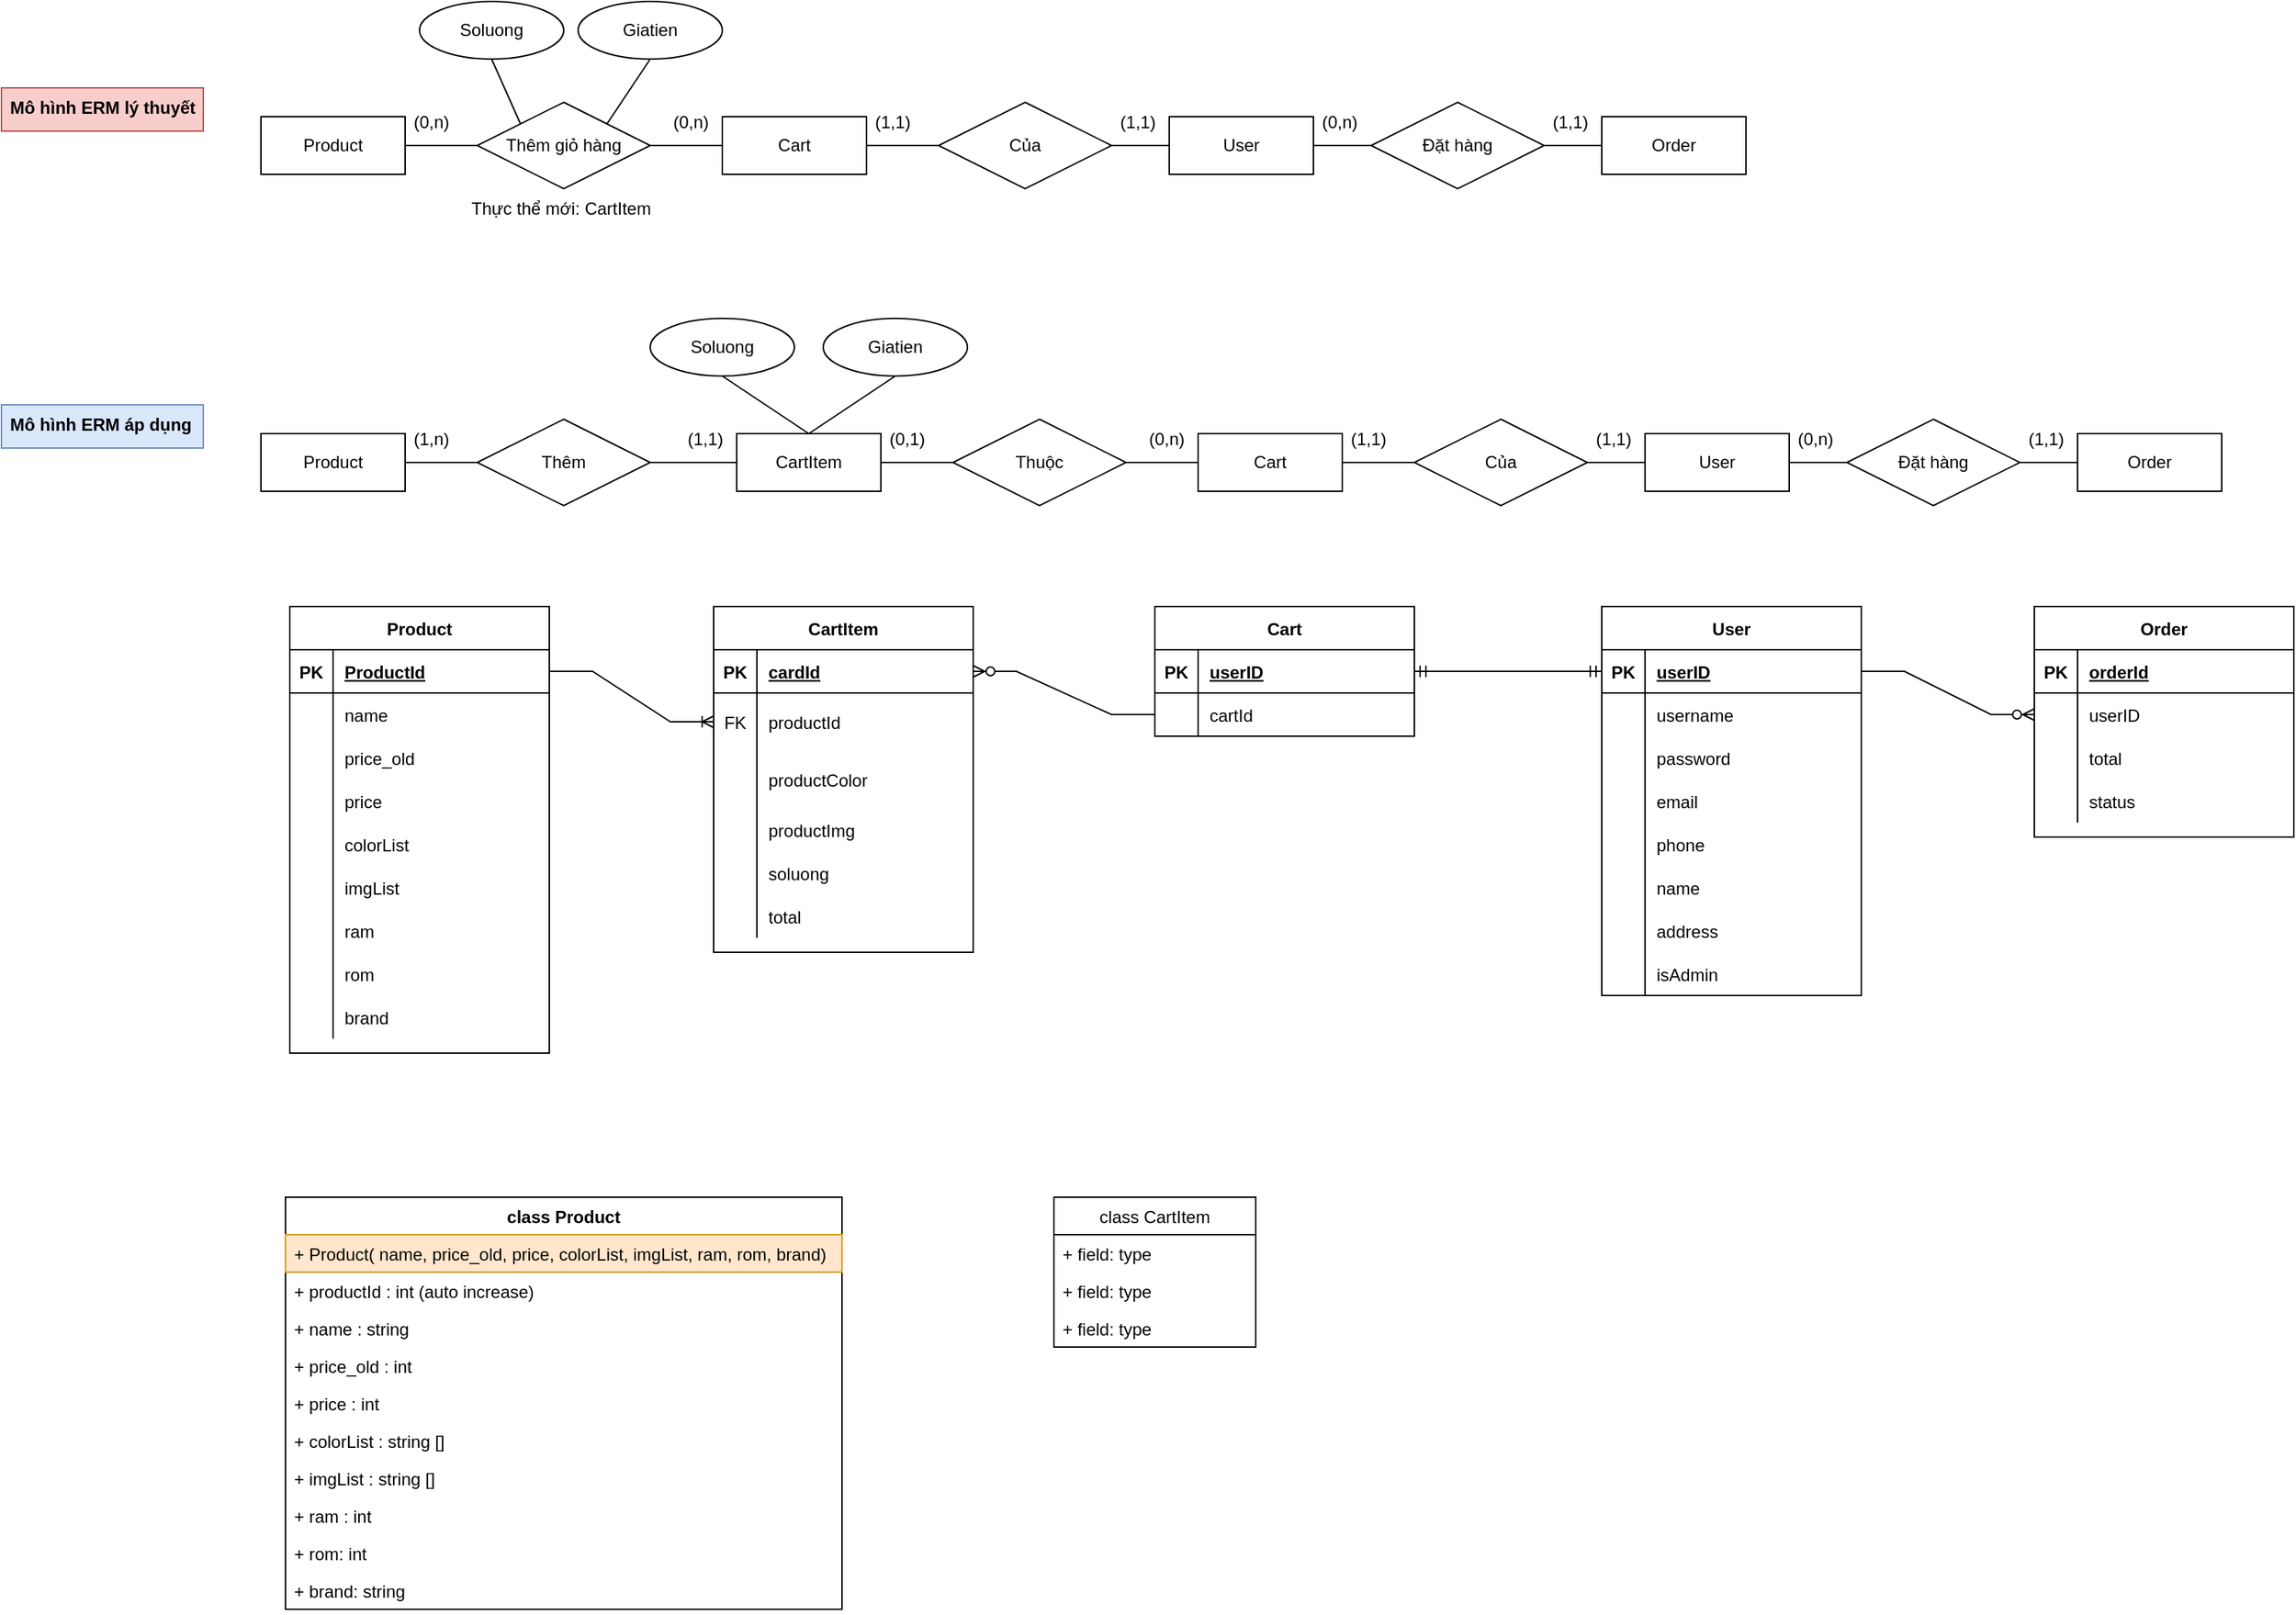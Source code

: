 <mxfile version="15.6.2" type="github"><diagram id="d3Fe0zUvUjGQNnASEu34" name="Page-1"><mxGraphModel dx="2903" dy="2263" grid="1" gridSize="10" guides="1" tooltips="1" connect="1" arrows="1" fold="1" page="1" pageScale="1" pageWidth="827" pageHeight="1169" math="0" shadow="0"><root><mxCell id="0"/><mxCell id="1" parent="0"/><mxCell id="gFz-W14YJBDqkf8OOEzb-13" value="class Product" style="swimlane;fontStyle=1;childLayout=stackLayout;horizontal=1;startSize=26;horizontalStack=0;resizeParent=1;resizeParentMax=0;resizeLast=0;collapsible=1;marginBottom=0;" vertex="1" parent="1"><mxGeometry x="27" y="430" width="386" height="286" as="geometry"/></mxCell><mxCell id="gFz-W14YJBDqkf8OOEzb-25" value="+ Product( name, price_old, price, colorList, imgList, ram, rom, brand)" style="text;strokeColor=#d79b00;fillColor=#ffe6cc;align=left;verticalAlign=top;spacingLeft=4;spacingRight=4;overflow=hidden;rotatable=0;points=[[0,0.5],[1,0.5]];portConstraint=eastwest;" vertex="1" parent="gFz-W14YJBDqkf8OOEzb-13"><mxGeometry y="26" width="386" height="26" as="geometry"/></mxCell><mxCell id="gFz-W14YJBDqkf8OOEzb-14" value="+ productId : int (auto increase)" style="text;strokeColor=none;fillColor=none;align=left;verticalAlign=top;spacingLeft=4;spacingRight=4;overflow=hidden;rotatable=0;points=[[0,0.5],[1,0.5]];portConstraint=eastwest;" vertex="1" parent="gFz-W14YJBDqkf8OOEzb-13"><mxGeometry y="52" width="386" height="26" as="geometry"/></mxCell><mxCell id="gFz-W14YJBDqkf8OOEzb-15" value="+ name : string" style="text;strokeColor=none;fillColor=none;align=left;verticalAlign=top;spacingLeft=4;spacingRight=4;overflow=hidden;rotatable=0;points=[[0,0.5],[1,0.5]];portConstraint=eastwest;" vertex="1" parent="gFz-W14YJBDqkf8OOEzb-13"><mxGeometry y="78" width="386" height="26" as="geometry"/></mxCell><mxCell id="gFz-W14YJBDqkf8OOEzb-16" value="+ price_old : int" style="text;strokeColor=none;fillColor=none;align=left;verticalAlign=top;spacingLeft=4;spacingRight=4;overflow=hidden;rotatable=0;points=[[0,0.5],[1,0.5]];portConstraint=eastwest;" vertex="1" parent="gFz-W14YJBDqkf8OOEzb-13"><mxGeometry y="104" width="386" height="26" as="geometry"/></mxCell><mxCell id="gFz-W14YJBDqkf8OOEzb-26" value="+ price : int" style="text;strokeColor=none;fillColor=none;align=left;verticalAlign=top;spacingLeft=4;spacingRight=4;overflow=hidden;rotatable=0;points=[[0,0.5],[1,0.5]];portConstraint=eastwest;" vertex="1" parent="gFz-W14YJBDqkf8OOEzb-13"><mxGeometry y="130" width="386" height="26" as="geometry"/></mxCell><mxCell id="gFz-W14YJBDqkf8OOEzb-27" value="+ colorList : string []" style="text;strokeColor=none;fillColor=none;align=left;verticalAlign=top;spacingLeft=4;spacingRight=4;overflow=hidden;rotatable=0;points=[[0,0.5],[1,0.5]];portConstraint=eastwest;" vertex="1" parent="gFz-W14YJBDqkf8OOEzb-13"><mxGeometry y="156" width="386" height="26" as="geometry"/></mxCell><mxCell id="gFz-W14YJBDqkf8OOEzb-28" value="+ imgList : string []" style="text;strokeColor=none;fillColor=none;align=left;verticalAlign=top;spacingLeft=4;spacingRight=4;overflow=hidden;rotatable=0;points=[[0,0.5],[1,0.5]];portConstraint=eastwest;" vertex="1" parent="gFz-W14YJBDqkf8OOEzb-13"><mxGeometry y="182" width="386" height="26" as="geometry"/></mxCell><mxCell id="gFz-W14YJBDqkf8OOEzb-29" value="+ ram : int" style="text;strokeColor=none;fillColor=none;align=left;verticalAlign=top;spacingLeft=4;spacingRight=4;overflow=hidden;rotatable=0;points=[[0,0.5],[1,0.5]];portConstraint=eastwest;" vertex="1" parent="gFz-W14YJBDqkf8OOEzb-13"><mxGeometry y="208" width="386" height="26" as="geometry"/></mxCell><mxCell id="gFz-W14YJBDqkf8OOEzb-30" value="+ rom: int" style="text;strokeColor=none;fillColor=none;align=left;verticalAlign=top;spacingLeft=4;spacingRight=4;overflow=hidden;rotatable=0;points=[[0,0.5],[1,0.5]];portConstraint=eastwest;" vertex="1" parent="gFz-W14YJBDqkf8OOEzb-13"><mxGeometry y="234" width="386" height="26" as="geometry"/></mxCell><mxCell id="gFz-W14YJBDqkf8OOEzb-31" value="+ brand: string" style="text;strokeColor=none;fillColor=none;align=left;verticalAlign=top;spacingLeft=4;spacingRight=4;overflow=hidden;rotatable=0;points=[[0,0.5],[1,0.5]];portConstraint=eastwest;" vertex="1" parent="gFz-W14YJBDqkf8OOEzb-13"><mxGeometry y="260" width="386" height="26" as="geometry"/></mxCell><mxCell id="gFz-W14YJBDqkf8OOEzb-32" value="class CartItem" style="swimlane;fontStyle=0;childLayout=stackLayout;horizontal=1;startSize=26;fillColor=none;horizontalStack=0;resizeParent=1;resizeParentMax=0;resizeLast=0;collapsible=1;marginBottom=0;" vertex="1" parent="1"><mxGeometry x="560" y="430" width="140" height="104" as="geometry"/></mxCell><mxCell id="gFz-W14YJBDqkf8OOEzb-33" value="+ field: type" style="text;strokeColor=none;fillColor=none;align=left;verticalAlign=top;spacingLeft=4;spacingRight=4;overflow=hidden;rotatable=0;points=[[0,0.5],[1,0.5]];portConstraint=eastwest;" vertex="1" parent="gFz-W14YJBDqkf8OOEzb-32"><mxGeometry y="26" width="140" height="26" as="geometry"/></mxCell><mxCell id="gFz-W14YJBDqkf8OOEzb-34" value="+ field: type" style="text;strokeColor=none;fillColor=none;align=left;verticalAlign=top;spacingLeft=4;spacingRight=4;overflow=hidden;rotatable=0;points=[[0,0.5],[1,0.5]];portConstraint=eastwest;" vertex="1" parent="gFz-W14YJBDqkf8OOEzb-32"><mxGeometry y="52" width="140" height="26" as="geometry"/></mxCell><mxCell id="gFz-W14YJBDqkf8OOEzb-35" value="+ field: type" style="text;strokeColor=none;fillColor=none;align=left;verticalAlign=top;spacingLeft=4;spacingRight=4;overflow=hidden;rotatable=0;points=[[0,0.5],[1,0.5]];portConstraint=eastwest;" vertex="1" parent="gFz-W14YJBDqkf8OOEzb-32"><mxGeometry y="78" width="140" height="26" as="geometry"/></mxCell><mxCell id="gFz-W14YJBDqkf8OOEzb-81" value="" style="group" vertex="1" connectable="0" parent="1"><mxGeometry x="10" y="-400" width="1030" height="130" as="geometry"/></mxCell><mxCell id="gFz-W14YJBDqkf8OOEzb-53" value="Product" style="whiteSpace=wrap;html=1;align=center;" vertex="1" parent="gFz-W14YJBDqkf8OOEzb-81"><mxGeometry y="80" width="100" height="40" as="geometry"/></mxCell><mxCell id="gFz-W14YJBDqkf8OOEzb-54" value="Cart" style="whiteSpace=wrap;html=1;align=center;" vertex="1" parent="gFz-W14YJBDqkf8OOEzb-81"><mxGeometry x="320" y="80" width="100" height="40" as="geometry"/></mxCell><mxCell id="gFz-W14YJBDqkf8OOEzb-55" value="Thêm giỏ hàng" style="shape=rhombus;perimeter=rhombusPerimeter;whiteSpace=wrap;html=1;align=center;" vertex="1" parent="gFz-W14YJBDqkf8OOEzb-81"><mxGeometry x="150" y="70" width="120" height="60" as="geometry"/></mxCell><mxCell id="gFz-W14YJBDqkf8OOEzb-56" value="" style="endArrow=none;html=1;rounded=0;exitX=1;exitY=0.5;exitDx=0;exitDy=0;entryX=0;entryY=0.5;entryDx=0;entryDy=0;" edge="1" parent="gFz-W14YJBDqkf8OOEzb-81" source="gFz-W14YJBDqkf8OOEzb-53" target="gFz-W14YJBDqkf8OOEzb-55"><mxGeometry relative="1" as="geometry"><mxPoint x="140" y="250" as="sourcePoint"/><mxPoint x="300" y="250" as="targetPoint"/></mxGeometry></mxCell><mxCell id="gFz-W14YJBDqkf8OOEzb-57" value="" style="endArrow=none;html=1;rounded=0;exitX=1;exitY=0.5;exitDx=0;exitDy=0;entryX=0;entryY=0.5;entryDx=0;entryDy=0;" edge="1" parent="gFz-W14YJBDqkf8OOEzb-81" source="gFz-W14YJBDqkf8OOEzb-55" target="gFz-W14YJBDqkf8OOEzb-54"><mxGeometry relative="1" as="geometry"><mxPoint x="140" y="250" as="sourcePoint"/><mxPoint x="300" y="250" as="targetPoint"/></mxGeometry></mxCell><mxCell id="gFz-W14YJBDqkf8OOEzb-58" value="(0,n)" style="text;strokeColor=none;fillColor=none;spacingLeft=4;spacingRight=4;overflow=hidden;rotatable=0;points=[[0,0.5],[1,0.5]];portConstraint=eastwest;fontSize=12;" vertex="1" parent="gFz-W14YJBDqkf8OOEzb-81"><mxGeometry x="100" y="70" width="40" height="30" as="geometry"/></mxCell><mxCell id="gFz-W14YJBDqkf8OOEzb-59" value="(0,n)" style="text;strokeColor=none;fillColor=none;spacingLeft=4;spacingRight=4;overflow=hidden;rotatable=0;points=[[0,0.5],[1,0.5]];portConstraint=eastwest;fontSize=12;" vertex="1" parent="gFz-W14YJBDqkf8OOEzb-81"><mxGeometry x="280" y="70" width="40" height="30" as="geometry"/></mxCell><mxCell id="gFz-W14YJBDqkf8OOEzb-61" value="Soluong" style="ellipse;whiteSpace=wrap;html=1;align=center;" vertex="1" parent="gFz-W14YJBDqkf8OOEzb-81"><mxGeometry x="110" width="100" height="40" as="geometry"/></mxCell><mxCell id="gFz-W14YJBDqkf8OOEzb-62" value="Giatien" style="ellipse;whiteSpace=wrap;html=1;align=center;" vertex="1" parent="gFz-W14YJBDqkf8OOEzb-81"><mxGeometry x="220" width="100" height="40" as="geometry"/></mxCell><mxCell id="gFz-W14YJBDqkf8OOEzb-63" value="" style="endArrow=none;html=1;rounded=0;exitX=0.5;exitY=1;exitDx=0;exitDy=0;entryX=0;entryY=0;entryDx=0;entryDy=0;" edge="1" parent="gFz-W14YJBDqkf8OOEzb-81" source="gFz-W14YJBDqkf8OOEzb-61" target="gFz-W14YJBDqkf8OOEzb-55"><mxGeometry relative="1" as="geometry"><mxPoint x="140" y="50" as="sourcePoint"/><mxPoint x="300" y="50" as="targetPoint"/></mxGeometry></mxCell><mxCell id="gFz-W14YJBDqkf8OOEzb-64" value="" style="endArrow=none;html=1;rounded=0;entryX=0.5;entryY=1;entryDx=0;entryDy=0;exitX=1;exitY=0;exitDx=0;exitDy=0;" edge="1" parent="gFz-W14YJBDqkf8OOEzb-81" source="gFz-W14YJBDqkf8OOEzb-55" target="gFz-W14YJBDqkf8OOEzb-62"><mxGeometry relative="1" as="geometry"><mxPoint x="140" y="50" as="sourcePoint"/><mxPoint x="300" y="50" as="targetPoint"/></mxGeometry></mxCell><mxCell id="gFz-W14YJBDqkf8OOEzb-65" value="User" style="whiteSpace=wrap;html=1;align=center;" vertex="1" parent="gFz-W14YJBDqkf8OOEzb-81"><mxGeometry x="630" y="80" width="100" height="40" as="geometry"/></mxCell><mxCell id="gFz-W14YJBDqkf8OOEzb-66" value="Của" style="shape=rhombus;perimeter=rhombusPerimeter;whiteSpace=wrap;html=1;align=center;" vertex="1" parent="gFz-W14YJBDqkf8OOEzb-81"><mxGeometry x="470" y="70" width="120" height="60" as="geometry"/></mxCell><mxCell id="gFz-W14YJBDqkf8OOEzb-67" value="" style="endArrow=none;html=1;rounded=0;exitX=1;exitY=0.5;exitDx=0;exitDy=0;entryX=0;entryY=0.5;entryDx=0;entryDy=0;" edge="1" parent="gFz-W14YJBDqkf8OOEzb-81" source="gFz-W14YJBDqkf8OOEzb-54" target="gFz-W14YJBDqkf8OOEzb-66"><mxGeometry relative="1" as="geometry"><mxPoint x="140" y="50" as="sourcePoint"/><mxPoint x="300" y="50" as="targetPoint"/></mxGeometry></mxCell><mxCell id="gFz-W14YJBDqkf8OOEzb-68" value="" style="endArrow=none;html=1;rounded=0;exitX=0;exitY=0.5;exitDx=0;exitDy=0;entryX=1;entryY=0.5;entryDx=0;entryDy=0;" edge="1" parent="gFz-W14YJBDqkf8OOEzb-81" source="gFz-W14YJBDqkf8OOEzb-65" target="gFz-W14YJBDqkf8OOEzb-66"><mxGeometry relative="1" as="geometry"><mxPoint x="430" y="110" as="sourcePoint"/><mxPoint x="480" y="110" as="targetPoint"/></mxGeometry></mxCell><mxCell id="gFz-W14YJBDqkf8OOEzb-69" value="(1,1)" style="text;strokeColor=none;fillColor=none;spacingLeft=4;spacingRight=4;overflow=hidden;rotatable=0;points=[[0,0.5],[1,0.5]];portConstraint=eastwest;fontSize=12;" vertex="1" parent="gFz-W14YJBDqkf8OOEzb-81"><mxGeometry x="420" y="70" width="40" height="30" as="geometry"/></mxCell><mxCell id="gFz-W14YJBDqkf8OOEzb-70" value="(1,1)" style="text;strokeColor=none;fillColor=none;spacingLeft=4;spacingRight=4;overflow=hidden;rotatable=0;points=[[0,0.5],[1,0.5]];portConstraint=eastwest;fontSize=12;" vertex="1" parent="gFz-W14YJBDqkf8OOEzb-81"><mxGeometry x="590" y="70" width="40" height="30" as="geometry"/></mxCell><mxCell id="gFz-W14YJBDqkf8OOEzb-71" value="Order" style="whiteSpace=wrap;html=1;align=center;" vertex="1" parent="gFz-W14YJBDqkf8OOEzb-81"><mxGeometry x="930" y="80" width="100" height="40" as="geometry"/></mxCell><mxCell id="gFz-W14YJBDqkf8OOEzb-72" value="Đặt hàng" style="shape=rhombus;perimeter=rhombusPerimeter;whiteSpace=wrap;html=1;align=center;" vertex="1" parent="gFz-W14YJBDqkf8OOEzb-81"><mxGeometry x="770" y="70" width="120" height="60" as="geometry"/></mxCell><mxCell id="gFz-W14YJBDqkf8OOEzb-73" value="" style="endArrow=none;html=1;rounded=0;exitX=1;exitY=0.5;exitDx=0;exitDy=0;entryX=0;entryY=0.5;entryDx=0;entryDy=0;" edge="1" parent="gFz-W14YJBDqkf8OOEzb-81" source="gFz-W14YJBDqkf8OOEzb-65" target="gFz-W14YJBDqkf8OOEzb-72"><mxGeometry relative="1" as="geometry"><mxPoint x="510" y="50" as="sourcePoint"/><mxPoint x="670" y="50" as="targetPoint"/></mxGeometry></mxCell><mxCell id="gFz-W14YJBDqkf8OOEzb-74" value="" style="endArrow=none;html=1;rounded=0;exitX=0;exitY=0.5;exitDx=0;exitDy=0;entryX=1;entryY=0.5;entryDx=0;entryDy=0;" edge="1" parent="gFz-W14YJBDqkf8OOEzb-81" source="gFz-W14YJBDqkf8OOEzb-71" target="gFz-W14YJBDqkf8OOEzb-72"><mxGeometry relative="1" as="geometry"><mxPoint x="510" y="50" as="sourcePoint"/><mxPoint x="670" y="50" as="targetPoint"/></mxGeometry></mxCell><mxCell id="gFz-W14YJBDqkf8OOEzb-75" value="(0,n)" style="text;strokeColor=none;fillColor=none;spacingLeft=4;spacingRight=4;overflow=hidden;rotatable=0;points=[[0,0.5],[1,0.5]];portConstraint=eastwest;fontSize=12;" vertex="1" parent="gFz-W14YJBDqkf8OOEzb-81"><mxGeometry x="730" y="70" width="40" height="30" as="geometry"/></mxCell><mxCell id="gFz-W14YJBDqkf8OOEzb-76" value="(1,1)" style="text;strokeColor=none;fillColor=none;spacingLeft=4;spacingRight=4;overflow=hidden;rotatable=0;points=[[0,0.5],[1,0.5]];portConstraint=eastwest;fontSize=12;" vertex="1" parent="gFz-W14YJBDqkf8OOEzb-81"><mxGeometry x="890" y="70" width="40" height="30" as="geometry"/></mxCell><mxCell id="gFz-W14YJBDqkf8OOEzb-82" value="Mô hình ERM lý thuyết" style="text;strokeColor=#b85450;fillColor=#f8cecc;spacingLeft=4;spacingRight=4;overflow=hidden;rotatable=0;points=[[0,0.5],[1,0.5]];portConstraint=eastwest;fontSize=12;fontStyle=1" vertex="1" parent="1"><mxGeometry x="-170" y="-340" width="140" height="30" as="geometry"/></mxCell><mxCell id="gFz-W14YJBDqkf8OOEzb-84" value="" style="group" vertex="1" connectable="0" parent="1"><mxGeometry x="340" y="-180" width="1030" height="130" as="geometry"/></mxCell><mxCell id="gFz-W14YJBDqkf8OOEzb-85" value="CartItem" style="whiteSpace=wrap;html=1;align=center;" vertex="1" parent="gFz-W14YJBDqkf8OOEzb-84"><mxGeometry y="80" width="100" height="40" as="geometry"/></mxCell><mxCell id="gFz-W14YJBDqkf8OOEzb-86" value="Cart" style="whiteSpace=wrap;html=1;align=center;" vertex="1" parent="gFz-W14YJBDqkf8OOEzb-84"><mxGeometry x="320" y="80" width="100" height="40" as="geometry"/></mxCell><mxCell id="gFz-W14YJBDqkf8OOEzb-87" value="Thuộc" style="shape=rhombus;perimeter=rhombusPerimeter;whiteSpace=wrap;html=1;align=center;" vertex="1" parent="gFz-W14YJBDqkf8OOEzb-84"><mxGeometry x="150" y="70" width="120" height="60" as="geometry"/></mxCell><mxCell id="gFz-W14YJBDqkf8OOEzb-88" value="" style="endArrow=none;html=1;rounded=0;exitX=1;exitY=0.5;exitDx=0;exitDy=0;entryX=0;entryY=0.5;entryDx=0;entryDy=0;" edge="1" parent="gFz-W14YJBDqkf8OOEzb-84" source="gFz-W14YJBDqkf8OOEzb-85" target="gFz-W14YJBDqkf8OOEzb-87"><mxGeometry relative="1" as="geometry"><mxPoint x="140" y="250" as="sourcePoint"/><mxPoint x="300" y="250" as="targetPoint"/></mxGeometry></mxCell><mxCell id="gFz-W14YJBDqkf8OOEzb-89" value="" style="endArrow=none;html=1;rounded=0;exitX=1;exitY=0.5;exitDx=0;exitDy=0;entryX=0;entryY=0.5;entryDx=0;entryDy=0;" edge="1" parent="gFz-W14YJBDqkf8OOEzb-84" source="gFz-W14YJBDqkf8OOEzb-87" target="gFz-W14YJBDqkf8OOEzb-86"><mxGeometry relative="1" as="geometry"><mxPoint x="140" y="250" as="sourcePoint"/><mxPoint x="300" y="250" as="targetPoint"/></mxGeometry></mxCell><mxCell id="gFz-W14YJBDqkf8OOEzb-90" value="(0,1)" style="text;strokeColor=none;fillColor=none;spacingLeft=4;spacingRight=4;overflow=hidden;rotatable=0;points=[[0,0.5],[1,0.5]];portConstraint=eastwest;fontSize=12;" vertex="1" parent="gFz-W14YJBDqkf8OOEzb-84"><mxGeometry x="100" y="70" width="40" height="30" as="geometry"/></mxCell><mxCell id="gFz-W14YJBDqkf8OOEzb-91" value="(0,n)" style="text;strokeColor=none;fillColor=none;spacingLeft=4;spacingRight=4;overflow=hidden;rotatable=0;points=[[0,0.5],[1,0.5]];portConstraint=eastwest;fontSize=12;" vertex="1" parent="gFz-W14YJBDqkf8OOEzb-84"><mxGeometry x="280" y="70" width="40" height="30" as="geometry"/></mxCell><mxCell id="gFz-W14YJBDqkf8OOEzb-96" value="User" style="whiteSpace=wrap;html=1;align=center;" vertex="1" parent="gFz-W14YJBDqkf8OOEzb-84"><mxGeometry x="630" y="80" width="100" height="40" as="geometry"/></mxCell><mxCell id="gFz-W14YJBDqkf8OOEzb-97" value="Của" style="shape=rhombus;perimeter=rhombusPerimeter;whiteSpace=wrap;html=1;align=center;" vertex="1" parent="gFz-W14YJBDqkf8OOEzb-84"><mxGeometry x="470" y="70" width="120" height="60" as="geometry"/></mxCell><mxCell id="gFz-W14YJBDqkf8OOEzb-98" value="" style="endArrow=none;html=1;rounded=0;exitX=1;exitY=0.5;exitDx=0;exitDy=0;entryX=0;entryY=0.5;entryDx=0;entryDy=0;" edge="1" parent="gFz-W14YJBDqkf8OOEzb-84" source="gFz-W14YJBDqkf8OOEzb-86" target="gFz-W14YJBDqkf8OOEzb-97"><mxGeometry relative="1" as="geometry"><mxPoint x="140" y="50" as="sourcePoint"/><mxPoint x="300" y="50" as="targetPoint"/></mxGeometry></mxCell><mxCell id="gFz-W14YJBDqkf8OOEzb-99" value="" style="endArrow=none;html=1;rounded=0;exitX=0;exitY=0.5;exitDx=0;exitDy=0;entryX=1;entryY=0.5;entryDx=0;entryDy=0;" edge="1" parent="gFz-W14YJBDqkf8OOEzb-84" source="gFz-W14YJBDqkf8OOEzb-96" target="gFz-W14YJBDqkf8OOEzb-97"><mxGeometry relative="1" as="geometry"><mxPoint x="430" y="110" as="sourcePoint"/><mxPoint x="480" y="110" as="targetPoint"/></mxGeometry></mxCell><mxCell id="gFz-W14YJBDqkf8OOEzb-100" value="(1,1)" style="text;strokeColor=none;fillColor=none;spacingLeft=4;spacingRight=4;overflow=hidden;rotatable=0;points=[[0,0.5],[1,0.5]];portConstraint=eastwest;fontSize=12;" vertex="1" parent="gFz-W14YJBDqkf8OOEzb-84"><mxGeometry x="420" y="70" width="40" height="30" as="geometry"/></mxCell><mxCell id="gFz-W14YJBDqkf8OOEzb-101" value="(1,1)" style="text;strokeColor=none;fillColor=none;spacingLeft=4;spacingRight=4;overflow=hidden;rotatable=0;points=[[0,0.5],[1,0.5]];portConstraint=eastwest;fontSize=12;" vertex="1" parent="gFz-W14YJBDqkf8OOEzb-84"><mxGeometry x="590" y="70" width="40" height="30" as="geometry"/></mxCell><mxCell id="gFz-W14YJBDqkf8OOEzb-102" value="Order" style="whiteSpace=wrap;html=1;align=center;" vertex="1" parent="gFz-W14YJBDqkf8OOEzb-84"><mxGeometry x="930" y="80" width="100" height="40" as="geometry"/></mxCell><mxCell id="gFz-W14YJBDqkf8OOEzb-103" value="Đặt hàng" style="shape=rhombus;perimeter=rhombusPerimeter;whiteSpace=wrap;html=1;align=center;" vertex="1" parent="gFz-W14YJBDqkf8OOEzb-84"><mxGeometry x="770" y="70" width="120" height="60" as="geometry"/></mxCell><mxCell id="gFz-W14YJBDqkf8OOEzb-104" value="" style="endArrow=none;html=1;rounded=0;exitX=1;exitY=0.5;exitDx=0;exitDy=0;entryX=0;entryY=0.5;entryDx=0;entryDy=0;" edge="1" parent="gFz-W14YJBDqkf8OOEzb-84" source="gFz-W14YJBDqkf8OOEzb-96" target="gFz-W14YJBDqkf8OOEzb-103"><mxGeometry relative="1" as="geometry"><mxPoint x="510" y="50" as="sourcePoint"/><mxPoint x="670" y="50" as="targetPoint"/></mxGeometry></mxCell><mxCell id="gFz-W14YJBDqkf8OOEzb-105" value="" style="endArrow=none;html=1;rounded=0;exitX=0;exitY=0.5;exitDx=0;exitDy=0;entryX=1;entryY=0.5;entryDx=0;entryDy=0;" edge="1" parent="gFz-W14YJBDqkf8OOEzb-84" source="gFz-W14YJBDqkf8OOEzb-102" target="gFz-W14YJBDqkf8OOEzb-103"><mxGeometry relative="1" as="geometry"><mxPoint x="510" y="50" as="sourcePoint"/><mxPoint x="670" y="50" as="targetPoint"/></mxGeometry></mxCell><mxCell id="gFz-W14YJBDqkf8OOEzb-106" value="(0,n)" style="text;strokeColor=none;fillColor=none;spacingLeft=4;spacingRight=4;overflow=hidden;rotatable=0;points=[[0,0.5],[1,0.5]];portConstraint=eastwest;fontSize=12;" vertex="1" parent="gFz-W14YJBDqkf8OOEzb-84"><mxGeometry x="730" y="70" width="40" height="30" as="geometry"/></mxCell><mxCell id="gFz-W14YJBDqkf8OOEzb-107" value="(1,1)" style="text;strokeColor=none;fillColor=none;spacingLeft=4;spacingRight=4;overflow=hidden;rotatable=0;points=[[0,0.5],[1,0.5]];portConstraint=eastwest;fontSize=12;" vertex="1" parent="gFz-W14YJBDqkf8OOEzb-84"><mxGeometry x="890" y="70" width="40" height="30" as="geometry"/></mxCell><mxCell id="gFz-W14YJBDqkf8OOEzb-152" value="Giatien" style="ellipse;whiteSpace=wrap;html=1;align=center;" vertex="1" parent="gFz-W14YJBDqkf8OOEzb-84"><mxGeometry x="60" width="100" height="40" as="geometry"/></mxCell><mxCell id="gFz-W14YJBDqkf8OOEzb-153" value="Soluong" style="ellipse;whiteSpace=wrap;html=1;align=center;" vertex="1" parent="gFz-W14YJBDqkf8OOEzb-84"><mxGeometry x="-60" width="100" height="40" as="geometry"/></mxCell><mxCell id="gFz-W14YJBDqkf8OOEzb-155" value="" style="endArrow=none;html=1;rounded=0;exitX=0.5;exitY=1;exitDx=0;exitDy=0;entryX=0.5;entryY=0;entryDx=0;entryDy=0;" edge="1" parent="gFz-W14YJBDqkf8OOEzb-84" source="gFz-W14YJBDqkf8OOEzb-153" target="gFz-W14YJBDqkf8OOEzb-85"><mxGeometry relative="1" as="geometry"><mxPoint x="-20" y="120" as="sourcePoint"/><mxPoint x="140" y="120" as="targetPoint"/></mxGeometry></mxCell><mxCell id="gFz-W14YJBDqkf8OOEzb-156" value="" style="endArrow=none;html=1;rounded=0;exitX=0.5;exitY=1;exitDx=0;exitDy=0;entryX=0.5;entryY=0;entryDx=0;entryDy=0;" edge="1" parent="gFz-W14YJBDqkf8OOEzb-84" source="gFz-W14YJBDqkf8OOEzb-152" target="gFz-W14YJBDqkf8OOEzb-85"><mxGeometry relative="1" as="geometry"><mxPoint x="-20" y="120" as="sourcePoint"/><mxPoint x="140" y="120" as="targetPoint"/></mxGeometry></mxCell><mxCell id="gFz-W14YJBDqkf8OOEzb-113" value="Thực thể mới: CartItem" style="text;strokeColor=none;fillColor=none;spacingLeft=4;spacingRight=4;overflow=hidden;rotatable=0;points=[[0,0.5],[1,0.5]];portConstraint=eastwest;fontSize=12;" vertex="1" parent="1"><mxGeometry x="150" y="-270" width="140" height="30" as="geometry"/></mxCell><mxCell id="gFz-W14YJBDqkf8OOEzb-142" value="Product" style="whiteSpace=wrap;html=1;align=center;" vertex="1" parent="1"><mxGeometry x="10" y="-100" width="100" height="40" as="geometry"/></mxCell><mxCell id="gFz-W14YJBDqkf8OOEzb-143" value="Thêm" style="shape=rhombus;perimeter=rhombusPerimeter;whiteSpace=wrap;html=1;align=center;" vertex="1" parent="1"><mxGeometry x="160" y="-110" width="120" height="60" as="geometry"/></mxCell><mxCell id="gFz-W14YJBDqkf8OOEzb-144" value="" style="endArrow=none;html=1;rounded=0;exitX=1;exitY=0.5;exitDx=0;exitDy=0;entryX=0;entryY=0.5;entryDx=0;entryDy=0;" edge="1" parent="1" source="gFz-W14YJBDqkf8OOEzb-142" target="gFz-W14YJBDqkf8OOEzb-143"><mxGeometry relative="1" as="geometry"><mxPoint x="320" y="-60" as="sourcePoint"/><mxPoint x="480" y="-60" as="targetPoint"/></mxGeometry></mxCell><mxCell id="gFz-W14YJBDqkf8OOEzb-145" value="" style="endArrow=none;html=1;rounded=0;exitX=0;exitY=0.5;exitDx=0;exitDy=0;entryX=1;entryY=0.5;entryDx=0;entryDy=0;" edge="1" parent="1" source="gFz-W14YJBDqkf8OOEzb-85" target="gFz-W14YJBDqkf8OOEzb-143"><mxGeometry relative="1" as="geometry"><mxPoint x="120" y="-70.0" as="sourcePoint"/><mxPoint x="170" y="-70.0" as="targetPoint"/></mxGeometry></mxCell><mxCell id="gFz-W14YJBDqkf8OOEzb-150" value="(1,n)" style="text;strokeColor=none;fillColor=none;spacingLeft=4;spacingRight=4;overflow=hidden;rotatable=0;points=[[0,0.5],[1,0.5]];portConstraint=eastwest;fontSize=12;" vertex="1" parent="1"><mxGeometry x="110" y="-110" width="40" height="30" as="geometry"/></mxCell><mxCell id="gFz-W14YJBDqkf8OOEzb-151" value="(1,1)" style="text;strokeColor=none;fillColor=none;spacingLeft=4;spacingRight=4;overflow=hidden;rotatable=0;points=[[0,0.5],[1,0.5]];portConstraint=eastwest;fontSize=12;" vertex="1" parent="1"><mxGeometry x="300" y="-110" width="40" height="30" as="geometry"/></mxCell><mxCell id="gFz-W14YJBDqkf8OOEzb-157" value="Product" style="shape=table;startSize=30;container=1;collapsible=1;childLayout=tableLayout;fixedRows=1;rowLines=0;fontStyle=1;align=center;resizeLast=1;" vertex="1" parent="1"><mxGeometry x="30" y="20" width="180" height="310" as="geometry"/></mxCell><mxCell id="gFz-W14YJBDqkf8OOEzb-158" value="" style="shape=partialRectangle;collapsible=0;dropTarget=0;pointerEvents=0;fillColor=none;top=0;left=0;bottom=1;right=0;points=[[0,0.5],[1,0.5]];portConstraint=eastwest;" vertex="1" parent="gFz-W14YJBDqkf8OOEzb-157"><mxGeometry y="30" width="180" height="30" as="geometry"/></mxCell><mxCell id="gFz-W14YJBDqkf8OOEzb-159" value="PK" style="shape=partialRectangle;connectable=0;fillColor=none;top=0;left=0;bottom=0;right=0;fontStyle=1;overflow=hidden;" vertex="1" parent="gFz-W14YJBDqkf8OOEzb-158"><mxGeometry width="30" height="30" as="geometry"><mxRectangle width="30" height="30" as="alternateBounds"/></mxGeometry></mxCell><mxCell id="gFz-W14YJBDqkf8OOEzb-160" value="ProductId" style="shape=partialRectangle;connectable=0;fillColor=none;top=0;left=0;bottom=0;right=0;align=left;spacingLeft=6;fontStyle=5;overflow=hidden;" vertex="1" parent="gFz-W14YJBDqkf8OOEzb-158"><mxGeometry x="30" width="150" height="30" as="geometry"><mxRectangle width="150" height="30" as="alternateBounds"/></mxGeometry></mxCell><mxCell id="gFz-W14YJBDqkf8OOEzb-161" value="" style="shape=partialRectangle;collapsible=0;dropTarget=0;pointerEvents=0;fillColor=none;top=0;left=0;bottom=0;right=0;points=[[0,0.5],[1,0.5]];portConstraint=eastwest;" vertex="1" parent="gFz-W14YJBDqkf8OOEzb-157"><mxGeometry y="60" width="180" height="30" as="geometry"/></mxCell><mxCell id="gFz-W14YJBDqkf8OOEzb-162" value="" style="shape=partialRectangle;connectable=0;fillColor=none;top=0;left=0;bottom=0;right=0;editable=1;overflow=hidden;" vertex="1" parent="gFz-W14YJBDqkf8OOEzb-161"><mxGeometry width="30" height="30" as="geometry"><mxRectangle width="30" height="30" as="alternateBounds"/></mxGeometry></mxCell><mxCell id="gFz-W14YJBDqkf8OOEzb-163" value="name" style="shape=partialRectangle;connectable=0;fillColor=none;top=0;left=0;bottom=0;right=0;align=left;spacingLeft=6;overflow=hidden;" vertex="1" parent="gFz-W14YJBDqkf8OOEzb-161"><mxGeometry x="30" width="150" height="30" as="geometry"><mxRectangle width="150" height="30" as="alternateBounds"/></mxGeometry></mxCell><mxCell id="gFz-W14YJBDqkf8OOEzb-164" value="" style="shape=partialRectangle;collapsible=0;dropTarget=0;pointerEvents=0;fillColor=none;top=0;left=0;bottom=0;right=0;points=[[0,0.5],[1,0.5]];portConstraint=eastwest;" vertex="1" parent="gFz-W14YJBDqkf8OOEzb-157"><mxGeometry y="90" width="180" height="30" as="geometry"/></mxCell><mxCell id="gFz-W14YJBDqkf8OOEzb-165" value="" style="shape=partialRectangle;connectable=0;fillColor=none;top=0;left=0;bottom=0;right=0;editable=1;overflow=hidden;" vertex="1" parent="gFz-W14YJBDqkf8OOEzb-164"><mxGeometry width="30" height="30" as="geometry"><mxRectangle width="30" height="30" as="alternateBounds"/></mxGeometry></mxCell><mxCell id="gFz-W14YJBDqkf8OOEzb-166" value="price_old" style="shape=partialRectangle;connectable=0;fillColor=none;top=0;left=0;bottom=0;right=0;align=left;spacingLeft=6;overflow=hidden;" vertex="1" parent="gFz-W14YJBDqkf8OOEzb-164"><mxGeometry x="30" width="150" height="30" as="geometry"><mxRectangle width="150" height="30" as="alternateBounds"/></mxGeometry></mxCell><mxCell id="gFz-W14YJBDqkf8OOEzb-170" value="" style="shape=partialRectangle;collapsible=0;dropTarget=0;pointerEvents=0;fillColor=none;top=0;left=0;bottom=0;right=0;points=[[0,0.5],[1,0.5]];portConstraint=eastwest;" vertex="1" parent="gFz-W14YJBDqkf8OOEzb-157"><mxGeometry y="120" width="180" height="30" as="geometry"/></mxCell><mxCell id="gFz-W14YJBDqkf8OOEzb-171" value="" style="shape=partialRectangle;connectable=0;fillColor=none;top=0;left=0;bottom=0;right=0;editable=1;overflow=hidden;" vertex="1" parent="gFz-W14YJBDqkf8OOEzb-170"><mxGeometry width="30" height="30" as="geometry"><mxRectangle width="30" height="30" as="alternateBounds"/></mxGeometry></mxCell><mxCell id="gFz-W14YJBDqkf8OOEzb-172" value="price" style="shape=partialRectangle;connectable=0;fillColor=none;top=0;left=0;bottom=0;right=0;align=left;spacingLeft=6;overflow=hidden;" vertex="1" parent="gFz-W14YJBDqkf8OOEzb-170"><mxGeometry x="30" width="150" height="30" as="geometry"><mxRectangle width="150" height="30" as="alternateBounds"/></mxGeometry></mxCell><mxCell id="gFz-W14YJBDqkf8OOEzb-167" value="" style="shape=partialRectangle;collapsible=0;dropTarget=0;pointerEvents=0;fillColor=none;top=0;left=0;bottom=0;right=0;points=[[0,0.5],[1,0.5]];portConstraint=eastwest;" vertex="1" parent="gFz-W14YJBDqkf8OOEzb-157"><mxGeometry y="150" width="180" height="30" as="geometry"/></mxCell><mxCell id="gFz-W14YJBDqkf8OOEzb-168" value="" style="shape=partialRectangle;connectable=0;fillColor=none;top=0;left=0;bottom=0;right=0;editable=1;overflow=hidden;" vertex="1" parent="gFz-W14YJBDqkf8OOEzb-167"><mxGeometry width="30" height="30" as="geometry"><mxRectangle width="30" height="30" as="alternateBounds"/></mxGeometry></mxCell><mxCell id="gFz-W14YJBDqkf8OOEzb-169" value="colorList" style="shape=partialRectangle;connectable=0;fillColor=none;top=0;left=0;bottom=0;right=0;align=left;spacingLeft=6;overflow=hidden;" vertex="1" parent="gFz-W14YJBDqkf8OOEzb-167"><mxGeometry x="30" width="150" height="30" as="geometry"><mxRectangle width="150" height="30" as="alternateBounds"/></mxGeometry></mxCell><mxCell id="gFz-W14YJBDqkf8OOEzb-173" value="" style="shape=partialRectangle;collapsible=0;dropTarget=0;pointerEvents=0;fillColor=none;top=0;left=0;bottom=0;right=0;points=[[0,0.5],[1,0.5]];portConstraint=eastwest;" vertex="1" parent="gFz-W14YJBDqkf8OOEzb-157"><mxGeometry y="180" width="180" height="30" as="geometry"/></mxCell><mxCell id="gFz-W14YJBDqkf8OOEzb-174" value="" style="shape=partialRectangle;connectable=0;fillColor=none;top=0;left=0;bottom=0;right=0;editable=1;overflow=hidden;" vertex="1" parent="gFz-W14YJBDqkf8OOEzb-173"><mxGeometry width="30" height="30" as="geometry"><mxRectangle width="30" height="30" as="alternateBounds"/></mxGeometry></mxCell><mxCell id="gFz-W14YJBDqkf8OOEzb-175" value="imgList" style="shape=partialRectangle;connectable=0;fillColor=none;top=0;left=0;bottom=0;right=0;align=left;spacingLeft=6;overflow=hidden;" vertex="1" parent="gFz-W14YJBDqkf8OOEzb-173"><mxGeometry x="30" width="150" height="30" as="geometry"><mxRectangle width="150" height="30" as="alternateBounds"/></mxGeometry></mxCell><mxCell id="gFz-W14YJBDqkf8OOEzb-176" value="" style="shape=partialRectangle;collapsible=0;dropTarget=0;pointerEvents=0;fillColor=none;top=0;left=0;bottom=0;right=0;points=[[0,0.5],[1,0.5]];portConstraint=eastwest;" vertex="1" parent="gFz-W14YJBDqkf8OOEzb-157"><mxGeometry y="210" width="180" height="30" as="geometry"/></mxCell><mxCell id="gFz-W14YJBDqkf8OOEzb-177" value="" style="shape=partialRectangle;connectable=0;fillColor=none;top=0;left=0;bottom=0;right=0;editable=1;overflow=hidden;" vertex="1" parent="gFz-W14YJBDqkf8OOEzb-176"><mxGeometry width="30" height="30" as="geometry"><mxRectangle width="30" height="30" as="alternateBounds"/></mxGeometry></mxCell><mxCell id="gFz-W14YJBDqkf8OOEzb-178" value="ram" style="shape=partialRectangle;connectable=0;fillColor=none;top=0;left=0;bottom=0;right=0;align=left;spacingLeft=6;overflow=hidden;" vertex="1" parent="gFz-W14YJBDqkf8OOEzb-176"><mxGeometry x="30" width="150" height="30" as="geometry"><mxRectangle width="150" height="30" as="alternateBounds"/></mxGeometry></mxCell><mxCell id="gFz-W14YJBDqkf8OOEzb-179" value="" style="shape=partialRectangle;collapsible=0;dropTarget=0;pointerEvents=0;fillColor=none;top=0;left=0;bottom=0;right=0;points=[[0,0.5],[1,0.5]];portConstraint=eastwest;" vertex="1" parent="gFz-W14YJBDqkf8OOEzb-157"><mxGeometry y="240" width="180" height="30" as="geometry"/></mxCell><mxCell id="gFz-W14YJBDqkf8OOEzb-180" value="" style="shape=partialRectangle;connectable=0;fillColor=none;top=0;left=0;bottom=0;right=0;editable=1;overflow=hidden;" vertex="1" parent="gFz-W14YJBDqkf8OOEzb-179"><mxGeometry width="30" height="30" as="geometry"><mxRectangle width="30" height="30" as="alternateBounds"/></mxGeometry></mxCell><mxCell id="gFz-W14YJBDqkf8OOEzb-181" value="rom" style="shape=partialRectangle;connectable=0;fillColor=none;top=0;left=0;bottom=0;right=0;align=left;spacingLeft=6;overflow=hidden;" vertex="1" parent="gFz-W14YJBDqkf8OOEzb-179"><mxGeometry x="30" width="150" height="30" as="geometry"><mxRectangle width="150" height="30" as="alternateBounds"/></mxGeometry></mxCell><mxCell id="gFz-W14YJBDqkf8OOEzb-182" value="" style="shape=partialRectangle;collapsible=0;dropTarget=0;pointerEvents=0;fillColor=none;top=0;left=0;bottom=0;right=0;points=[[0,0.5],[1,0.5]];portConstraint=eastwest;" vertex="1" parent="gFz-W14YJBDqkf8OOEzb-157"><mxGeometry y="270" width="180" height="30" as="geometry"/></mxCell><mxCell id="gFz-W14YJBDqkf8OOEzb-183" value="" style="shape=partialRectangle;connectable=0;fillColor=none;top=0;left=0;bottom=0;right=0;editable=1;overflow=hidden;" vertex="1" parent="gFz-W14YJBDqkf8OOEzb-182"><mxGeometry width="30" height="30" as="geometry"><mxRectangle width="30" height="30" as="alternateBounds"/></mxGeometry></mxCell><mxCell id="gFz-W14YJBDqkf8OOEzb-184" value="brand" style="shape=partialRectangle;connectable=0;fillColor=none;top=0;left=0;bottom=0;right=0;align=left;spacingLeft=6;overflow=hidden;" vertex="1" parent="gFz-W14YJBDqkf8OOEzb-182"><mxGeometry x="30" width="150" height="30" as="geometry"><mxRectangle width="150" height="30" as="alternateBounds"/></mxGeometry></mxCell><mxCell id="gFz-W14YJBDqkf8OOEzb-185" value="Mô hình ERM áp dụng" style="text;strokeColor=#6c8ebf;fillColor=#dae8fc;spacingLeft=4;spacingRight=4;overflow=hidden;rotatable=0;points=[[0,0.5],[1,0.5]];portConstraint=eastwest;fontSize=12;fontStyle=1" vertex="1" parent="1"><mxGeometry x="-170" y="-120" width="140" height="30" as="geometry"/></mxCell><mxCell id="gFz-W14YJBDqkf8OOEzb-186" value="CartItem" style="shape=table;startSize=30;container=1;collapsible=1;childLayout=tableLayout;fixedRows=1;rowLines=0;fontStyle=1;align=center;resizeLast=1;" vertex="1" parent="1"><mxGeometry x="324" y="20" width="180" height="240.0" as="geometry"/></mxCell><mxCell id="gFz-W14YJBDqkf8OOEzb-187" value="" style="shape=partialRectangle;collapsible=0;dropTarget=0;pointerEvents=0;fillColor=none;top=0;left=0;bottom=1;right=0;points=[[0,0.5],[1,0.5]];portConstraint=eastwest;" vertex="1" parent="gFz-W14YJBDqkf8OOEzb-186"><mxGeometry y="30" width="180" height="30" as="geometry"/></mxCell><mxCell id="gFz-W14YJBDqkf8OOEzb-188" value="PK" style="shape=partialRectangle;connectable=0;fillColor=none;top=0;left=0;bottom=0;right=0;fontStyle=1;overflow=hidden;" vertex="1" parent="gFz-W14YJBDqkf8OOEzb-187"><mxGeometry width="30" height="30" as="geometry"><mxRectangle width="30" height="30" as="alternateBounds"/></mxGeometry></mxCell><mxCell id="gFz-W14YJBDqkf8OOEzb-189" value="cardId" style="shape=partialRectangle;connectable=0;fillColor=none;top=0;left=0;bottom=0;right=0;align=left;spacingLeft=6;fontStyle=5;overflow=hidden;" vertex="1" parent="gFz-W14YJBDqkf8OOEzb-187"><mxGeometry x="30" width="150" height="30" as="geometry"><mxRectangle width="150" height="30" as="alternateBounds"/></mxGeometry></mxCell><mxCell id="gFz-W14YJBDqkf8OOEzb-190" value="" style="shape=partialRectangle;collapsible=0;dropTarget=0;pointerEvents=0;fillColor=none;top=0;left=0;bottom=0;right=0;points=[[0,0.5],[1,0.5]];portConstraint=eastwest;" vertex="1" parent="gFz-W14YJBDqkf8OOEzb-186"><mxGeometry y="60" width="180" height="40" as="geometry"/></mxCell><mxCell id="gFz-W14YJBDqkf8OOEzb-191" value="FK" style="shape=partialRectangle;connectable=0;fillColor=none;top=0;left=0;bottom=0;right=0;editable=1;overflow=hidden;" vertex="1" parent="gFz-W14YJBDqkf8OOEzb-190"><mxGeometry width="30" height="40" as="geometry"><mxRectangle width="30" height="40" as="alternateBounds"/></mxGeometry></mxCell><mxCell id="gFz-W14YJBDqkf8OOEzb-192" value="productId" style="shape=partialRectangle;connectable=0;fillColor=none;top=0;left=0;bottom=0;right=0;align=left;spacingLeft=6;overflow=hidden;" vertex="1" parent="gFz-W14YJBDqkf8OOEzb-190"><mxGeometry x="30" width="150" height="40" as="geometry"><mxRectangle width="150" height="40" as="alternateBounds"/></mxGeometry></mxCell><mxCell id="gFz-W14YJBDqkf8OOEzb-199" value="" style="shape=partialRectangle;collapsible=0;dropTarget=0;pointerEvents=0;fillColor=none;top=0;left=0;bottom=0;right=0;points=[[0,0.5],[1,0.5]];portConstraint=eastwest;" vertex="1" parent="gFz-W14YJBDqkf8OOEzb-186"><mxGeometry y="100" width="180" height="40" as="geometry"/></mxCell><mxCell id="gFz-W14YJBDqkf8OOEzb-200" value="" style="shape=partialRectangle;connectable=0;fillColor=none;top=0;left=0;bottom=0;right=0;editable=1;overflow=hidden;" vertex="1" parent="gFz-W14YJBDqkf8OOEzb-199"><mxGeometry width="30" height="40" as="geometry"><mxRectangle width="30" height="40" as="alternateBounds"/></mxGeometry></mxCell><mxCell id="gFz-W14YJBDqkf8OOEzb-201" value="productColor" style="shape=partialRectangle;connectable=0;fillColor=none;top=0;left=0;bottom=0;right=0;align=left;spacingLeft=6;overflow=hidden;" vertex="1" parent="gFz-W14YJBDqkf8OOEzb-199"><mxGeometry x="30" width="150" height="40" as="geometry"><mxRectangle width="150" height="40" as="alternateBounds"/></mxGeometry></mxCell><mxCell id="gFz-W14YJBDqkf8OOEzb-202" value="" style="shape=partialRectangle;collapsible=0;dropTarget=0;pointerEvents=0;fillColor=none;top=0;left=0;bottom=0;right=0;points=[[0,0.5],[1,0.5]];portConstraint=eastwest;" vertex="1" parent="gFz-W14YJBDqkf8OOEzb-186"><mxGeometry y="140" width="180" height="30" as="geometry"/></mxCell><mxCell id="gFz-W14YJBDqkf8OOEzb-203" value="" style="shape=partialRectangle;connectable=0;fillColor=none;top=0;left=0;bottom=0;right=0;editable=1;overflow=hidden;" vertex="1" parent="gFz-W14YJBDqkf8OOEzb-202"><mxGeometry width="30" height="30" as="geometry"><mxRectangle width="30" height="30" as="alternateBounds"/></mxGeometry></mxCell><mxCell id="gFz-W14YJBDqkf8OOEzb-204" value="productImg" style="shape=partialRectangle;connectable=0;fillColor=none;top=0;left=0;bottom=0;right=0;align=left;spacingLeft=6;overflow=hidden;" vertex="1" parent="gFz-W14YJBDqkf8OOEzb-202"><mxGeometry x="30" width="150" height="30" as="geometry"><mxRectangle width="150" height="30" as="alternateBounds"/></mxGeometry></mxCell><mxCell id="gFz-W14YJBDqkf8OOEzb-217" value="" style="shape=partialRectangle;collapsible=0;dropTarget=0;pointerEvents=0;fillColor=none;top=0;left=0;bottom=0;right=0;points=[[0,0.5],[1,0.5]];portConstraint=eastwest;" vertex="1" parent="gFz-W14YJBDqkf8OOEzb-186"><mxGeometry y="170" width="180" height="30" as="geometry"/></mxCell><mxCell id="gFz-W14YJBDqkf8OOEzb-218" value="" style="shape=partialRectangle;connectable=0;fillColor=none;top=0;left=0;bottom=0;right=0;editable=1;overflow=hidden;" vertex="1" parent="gFz-W14YJBDqkf8OOEzb-217"><mxGeometry width="30" height="30" as="geometry"><mxRectangle width="30" height="30" as="alternateBounds"/></mxGeometry></mxCell><mxCell id="gFz-W14YJBDqkf8OOEzb-219" value="soluong" style="shape=partialRectangle;connectable=0;fillColor=none;top=0;left=0;bottom=0;right=0;align=left;spacingLeft=6;overflow=hidden;" vertex="1" parent="gFz-W14YJBDqkf8OOEzb-217"><mxGeometry x="30" width="150" height="30" as="geometry"><mxRectangle width="150" height="30" as="alternateBounds"/></mxGeometry></mxCell><mxCell id="gFz-W14YJBDqkf8OOEzb-205" value="" style="shape=partialRectangle;collapsible=0;dropTarget=0;pointerEvents=0;fillColor=none;top=0;left=0;bottom=0;right=0;points=[[0,0.5],[1,0.5]];portConstraint=eastwest;" vertex="1" parent="gFz-W14YJBDqkf8OOEzb-186"><mxGeometry y="200" width="180" height="30" as="geometry"/></mxCell><mxCell id="gFz-W14YJBDqkf8OOEzb-206" value="" style="shape=partialRectangle;connectable=0;fillColor=none;top=0;left=0;bottom=0;right=0;editable=1;overflow=hidden;" vertex="1" parent="gFz-W14YJBDqkf8OOEzb-205"><mxGeometry width="30" height="30" as="geometry"><mxRectangle width="30" height="30" as="alternateBounds"/></mxGeometry></mxCell><mxCell id="gFz-W14YJBDqkf8OOEzb-207" value="total" style="shape=partialRectangle;connectable=0;fillColor=none;top=0;left=0;bottom=0;right=0;align=left;spacingLeft=6;overflow=hidden;" vertex="1" parent="gFz-W14YJBDqkf8OOEzb-205"><mxGeometry x="30" width="150" height="30" as="geometry"><mxRectangle width="150" height="30" as="alternateBounds"/></mxGeometry></mxCell><mxCell id="gFz-W14YJBDqkf8OOEzb-222" value="Cart" style="shape=table;startSize=30;container=1;collapsible=1;childLayout=tableLayout;fixedRows=1;rowLines=0;fontStyle=1;align=center;resizeLast=1;" vertex="1" parent="1"><mxGeometry x="630" y="20" width="180" height="90" as="geometry"/></mxCell><mxCell id="gFz-W14YJBDqkf8OOEzb-223" value="" style="shape=partialRectangle;collapsible=0;dropTarget=0;pointerEvents=0;fillColor=none;top=0;left=0;bottom=1;right=0;points=[[0,0.5],[1,0.5]];portConstraint=eastwest;" vertex="1" parent="gFz-W14YJBDqkf8OOEzb-222"><mxGeometry y="30" width="180" height="30" as="geometry"/></mxCell><mxCell id="gFz-W14YJBDqkf8OOEzb-224" value="PK" style="shape=partialRectangle;connectable=0;fillColor=none;top=0;left=0;bottom=0;right=0;fontStyle=1;overflow=hidden;" vertex="1" parent="gFz-W14YJBDqkf8OOEzb-223"><mxGeometry width="30" height="30" as="geometry"><mxRectangle width="30" height="30" as="alternateBounds"/></mxGeometry></mxCell><mxCell id="gFz-W14YJBDqkf8OOEzb-225" value="userID" style="shape=partialRectangle;connectable=0;fillColor=none;top=0;left=0;bottom=0;right=0;align=left;spacingLeft=6;fontStyle=5;overflow=hidden;" vertex="1" parent="gFz-W14YJBDqkf8OOEzb-223"><mxGeometry x="30" width="150" height="30" as="geometry"><mxRectangle width="150" height="30" as="alternateBounds"/></mxGeometry></mxCell><mxCell id="gFz-W14YJBDqkf8OOEzb-226" value="" style="shape=partialRectangle;collapsible=0;dropTarget=0;pointerEvents=0;fillColor=none;top=0;left=0;bottom=0;right=0;points=[[0,0.5],[1,0.5]];portConstraint=eastwest;" vertex="1" parent="gFz-W14YJBDqkf8OOEzb-222"><mxGeometry y="60" width="180" height="30" as="geometry"/></mxCell><mxCell id="gFz-W14YJBDqkf8OOEzb-227" value="" style="shape=partialRectangle;connectable=0;fillColor=none;top=0;left=0;bottom=0;right=0;editable=1;overflow=hidden;" vertex="1" parent="gFz-W14YJBDqkf8OOEzb-226"><mxGeometry width="30" height="30" as="geometry"><mxRectangle width="30" height="30" as="alternateBounds"/></mxGeometry></mxCell><mxCell id="gFz-W14YJBDqkf8OOEzb-228" value="cartId" style="shape=partialRectangle;connectable=0;fillColor=none;top=0;left=0;bottom=0;right=0;align=left;spacingLeft=6;overflow=hidden;" vertex="1" parent="gFz-W14YJBDqkf8OOEzb-226"><mxGeometry x="30" width="150" height="30" as="geometry"><mxRectangle width="150" height="30" as="alternateBounds"/></mxGeometry></mxCell><mxCell id="gFz-W14YJBDqkf8OOEzb-236" value="" style="edgeStyle=entityRelationEdgeStyle;fontSize=12;html=1;endArrow=ERoneToMany;rounded=0;exitX=1;exitY=0.5;exitDx=0;exitDy=0;entryX=0;entryY=0.5;entryDx=0;entryDy=0;" edge="1" parent="1" source="gFz-W14YJBDqkf8OOEzb-158" target="gFz-W14YJBDqkf8OOEzb-190"><mxGeometry width="100" height="100" relative="1" as="geometry"><mxPoint x="560" y="20" as="sourcePoint"/><mxPoint x="660" y="-80" as="targetPoint"/></mxGeometry></mxCell><mxCell id="gFz-W14YJBDqkf8OOEzb-237" value="" style="edgeStyle=entityRelationEdgeStyle;fontSize=12;html=1;endArrow=ERzeroToMany;endFill=1;rounded=0;exitX=0;exitY=0.5;exitDx=0;exitDy=0;entryX=1;entryY=0.5;entryDx=0;entryDy=0;" edge="1" parent="1" source="gFz-W14YJBDqkf8OOEzb-226" target="gFz-W14YJBDqkf8OOEzb-187"><mxGeometry width="100" height="100" relative="1" as="geometry"><mxPoint x="560" y="20" as="sourcePoint"/><mxPoint x="660" y="-80" as="targetPoint"/></mxGeometry></mxCell><mxCell id="gFz-W14YJBDqkf8OOEzb-238" value="User" style="shape=table;startSize=30;container=1;collapsible=1;childLayout=tableLayout;fixedRows=1;rowLines=0;fontStyle=1;align=center;resizeLast=1;" vertex="1" parent="1"><mxGeometry x="940" y="20" width="180" height="270" as="geometry"/></mxCell><mxCell id="gFz-W14YJBDqkf8OOEzb-239" value="" style="shape=partialRectangle;collapsible=0;dropTarget=0;pointerEvents=0;fillColor=none;top=0;left=0;bottom=1;right=0;points=[[0,0.5],[1,0.5]];portConstraint=eastwest;" vertex="1" parent="gFz-W14YJBDqkf8OOEzb-238"><mxGeometry y="30" width="180" height="30" as="geometry"/></mxCell><mxCell id="gFz-W14YJBDqkf8OOEzb-240" value="PK" style="shape=partialRectangle;connectable=0;fillColor=none;top=0;left=0;bottom=0;right=0;fontStyle=1;overflow=hidden;" vertex="1" parent="gFz-W14YJBDqkf8OOEzb-239"><mxGeometry width="30" height="30" as="geometry"><mxRectangle width="30" height="30" as="alternateBounds"/></mxGeometry></mxCell><mxCell id="gFz-W14YJBDqkf8OOEzb-241" value="userID" style="shape=partialRectangle;connectable=0;fillColor=none;top=0;left=0;bottom=0;right=0;align=left;spacingLeft=6;fontStyle=5;overflow=hidden;" vertex="1" parent="gFz-W14YJBDqkf8OOEzb-239"><mxGeometry x="30" width="150" height="30" as="geometry"><mxRectangle width="150" height="30" as="alternateBounds"/></mxGeometry></mxCell><mxCell id="gFz-W14YJBDqkf8OOEzb-242" value="" style="shape=partialRectangle;collapsible=0;dropTarget=0;pointerEvents=0;fillColor=none;top=0;left=0;bottom=0;right=0;points=[[0,0.5],[1,0.5]];portConstraint=eastwest;" vertex="1" parent="gFz-W14YJBDqkf8OOEzb-238"><mxGeometry y="60" width="180" height="30" as="geometry"/></mxCell><mxCell id="gFz-W14YJBDqkf8OOEzb-243" value="" style="shape=partialRectangle;connectable=0;fillColor=none;top=0;left=0;bottom=0;right=0;editable=1;overflow=hidden;" vertex="1" parent="gFz-W14YJBDqkf8OOEzb-242"><mxGeometry width="30" height="30" as="geometry"><mxRectangle width="30" height="30" as="alternateBounds"/></mxGeometry></mxCell><mxCell id="gFz-W14YJBDqkf8OOEzb-244" value="username" style="shape=partialRectangle;connectable=0;fillColor=none;top=0;left=0;bottom=0;right=0;align=left;spacingLeft=6;overflow=hidden;" vertex="1" parent="gFz-W14YJBDqkf8OOEzb-242"><mxGeometry x="30" width="150" height="30" as="geometry"><mxRectangle width="150" height="30" as="alternateBounds"/></mxGeometry></mxCell><mxCell id="gFz-W14YJBDqkf8OOEzb-245" value="" style="shape=partialRectangle;collapsible=0;dropTarget=0;pointerEvents=0;fillColor=none;top=0;left=0;bottom=0;right=0;points=[[0,0.5],[1,0.5]];portConstraint=eastwest;" vertex="1" parent="gFz-W14YJBDqkf8OOEzb-238"><mxGeometry y="90" width="180" height="30" as="geometry"/></mxCell><mxCell id="gFz-W14YJBDqkf8OOEzb-246" value="" style="shape=partialRectangle;connectable=0;fillColor=none;top=0;left=0;bottom=0;right=0;editable=1;overflow=hidden;" vertex="1" parent="gFz-W14YJBDqkf8OOEzb-245"><mxGeometry width="30" height="30" as="geometry"><mxRectangle width="30" height="30" as="alternateBounds"/></mxGeometry></mxCell><mxCell id="gFz-W14YJBDqkf8OOEzb-247" value="password" style="shape=partialRectangle;connectable=0;fillColor=none;top=0;left=0;bottom=0;right=0;align=left;spacingLeft=6;overflow=hidden;" vertex="1" parent="gFz-W14YJBDqkf8OOEzb-245"><mxGeometry x="30" width="150" height="30" as="geometry"><mxRectangle width="150" height="30" as="alternateBounds"/></mxGeometry></mxCell><mxCell id="gFz-W14YJBDqkf8OOEzb-248" value="" style="shape=partialRectangle;collapsible=0;dropTarget=0;pointerEvents=0;fillColor=none;top=0;left=0;bottom=0;right=0;points=[[0,0.5],[1,0.5]];portConstraint=eastwest;" vertex="1" parent="gFz-W14YJBDqkf8OOEzb-238"><mxGeometry y="120" width="180" height="30" as="geometry"/></mxCell><mxCell id="gFz-W14YJBDqkf8OOEzb-249" value="" style="shape=partialRectangle;connectable=0;fillColor=none;top=0;left=0;bottom=0;right=0;editable=1;overflow=hidden;" vertex="1" parent="gFz-W14YJBDqkf8OOEzb-248"><mxGeometry width="30" height="30" as="geometry"><mxRectangle width="30" height="30" as="alternateBounds"/></mxGeometry></mxCell><mxCell id="gFz-W14YJBDqkf8OOEzb-250" value="email" style="shape=partialRectangle;connectable=0;fillColor=none;top=0;left=0;bottom=0;right=0;align=left;spacingLeft=6;overflow=hidden;" vertex="1" parent="gFz-W14YJBDqkf8OOEzb-248"><mxGeometry x="30" width="150" height="30" as="geometry"><mxRectangle width="150" height="30" as="alternateBounds"/></mxGeometry></mxCell><mxCell id="gFz-W14YJBDqkf8OOEzb-251" value="" style="shape=partialRectangle;collapsible=0;dropTarget=0;pointerEvents=0;fillColor=none;top=0;left=0;bottom=0;right=0;points=[[0,0.5],[1,0.5]];portConstraint=eastwest;" vertex="1" parent="gFz-W14YJBDqkf8OOEzb-238"><mxGeometry y="150" width="180" height="30" as="geometry"/></mxCell><mxCell id="gFz-W14YJBDqkf8OOEzb-252" value="" style="shape=partialRectangle;connectable=0;fillColor=none;top=0;left=0;bottom=0;right=0;editable=1;overflow=hidden;" vertex="1" parent="gFz-W14YJBDqkf8OOEzb-251"><mxGeometry width="30" height="30" as="geometry"><mxRectangle width="30" height="30" as="alternateBounds"/></mxGeometry></mxCell><mxCell id="gFz-W14YJBDqkf8OOEzb-253" value="phone" style="shape=partialRectangle;connectable=0;fillColor=none;top=0;left=0;bottom=0;right=0;align=left;spacingLeft=6;overflow=hidden;" vertex="1" parent="gFz-W14YJBDqkf8OOEzb-251"><mxGeometry x="30" width="150" height="30" as="geometry"><mxRectangle width="150" height="30" as="alternateBounds"/></mxGeometry></mxCell><mxCell id="gFz-W14YJBDqkf8OOEzb-254" value="" style="shape=partialRectangle;collapsible=0;dropTarget=0;pointerEvents=0;fillColor=none;top=0;left=0;bottom=0;right=0;points=[[0,0.5],[1,0.5]];portConstraint=eastwest;" vertex="1" parent="gFz-W14YJBDqkf8OOEzb-238"><mxGeometry y="180" width="180" height="30" as="geometry"/></mxCell><mxCell id="gFz-W14YJBDqkf8OOEzb-255" value="" style="shape=partialRectangle;connectable=0;fillColor=none;top=0;left=0;bottom=0;right=0;editable=1;overflow=hidden;" vertex="1" parent="gFz-W14YJBDqkf8OOEzb-254"><mxGeometry width="30" height="30" as="geometry"><mxRectangle width="30" height="30" as="alternateBounds"/></mxGeometry></mxCell><mxCell id="gFz-W14YJBDqkf8OOEzb-256" value="name" style="shape=partialRectangle;connectable=0;fillColor=none;top=0;left=0;bottom=0;right=0;align=left;spacingLeft=6;overflow=hidden;" vertex="1" parent="gFz-W14YJBDqkf8OOEzb-254"><mxGeometry x="30" width="150" height="30" as="geometry"><mxRectangle width="150" height="30" as="alternateBounds"/></mxGeometry></mxCell><mxCell id="gFz-W14YJBDqkf8OOEzb-257" value="" style="shape=partialRectangle;collapsible=0;dropTarget=0;pointerEvents=0;fillColor=none;top=0;left=0;bottom=0;right=0;points=[[0,0.5],[1,0.5]];portConstraint=eastwest;" vertex="1" parent="gFz-W14YJBDqkf8OOEzb-238"><mxGeometry y="210" width="180" height="30" as="geometry"/></mxCell><mxCell id="gFz-W14YJBDqkf8OOEzb-258" value="" style="shape=partialRectangle;connectable=0;fillColor=none;top=0;left=0;bottom=0;right=0;editable=1;overflow=hidden;" vertex="1" parent="gFz-W14YJBDqkf8OOEzb-257"><mxGeometry width="30" height="30" as="geometry"><mxRectangle width="30" height="30" as="alternateBounds"/></mxGeometry></mxCell><mxCell id="gFz-W14YJBDqkf8OOEzb-259" value="address" style="shape=partialRectangle;connectable=0;fillColor=none;top=0;left=0;bottom=0;right=0;align=left;spacingLeft=6;overflow=hidden;" vertex="1" parent="gFz-W14YJBDqkf8OOEzb-257"><mxGeometry x="30" width="150" height="30" as="geometry"><mxRectangle width="150" height="30" as="alternateBounds"/></mxGeometry></mxCell><mxCell id="gFz-W14YJBDqkf8OOEzb-260" value="" style="shape=partialRectangle;collapsible=0;dropTarget=0;pointerEvents=0;fillColor=none;top=0;left=0;bottom=0;right=0;points=[[0,0.5],[1,0.5]];portConstraint=eastwest;" vertex="1" parent="gFz-W14YJBDqkf8OOEzb-238"><mxGeometry y="240" width="180" height="30" as="geometry"/></mxCell><mxCell id="gFz-W14YJBDqkf8OOEzb-261" value="" style="shape=partialRectangle;connectable=0;fillColor=none;top=0;left=0;bottom=0;right=0;editable=1;overflow=hidden;" vertex="1" parent="gFz-W14YJBDqkf8OOEzb-260"><mxGeometry width="30" height="30" as="geometry"><mxRectangle width="30" height="30" as="alternateBounds"/></mxGeometry></mxCell><mxCell id="gFz-W14YJBDqkf8OOEzb-262" value="isAdmin" style="shape=partialRectangle;connectable=0;fillColor=none;top=0;left=0;bottom=0;right=0;align=left;spacingLeft=6;overflow=hidden;" vertex="1" parent="gFz-W14YJBDqkf8OOEzb-260"><mxGeometry x="30" width="150" height="30" as="geometry"><mxRectangle width="150" height="30" as="alternateBounds"/></mxGeometry></mxCell><mxCell id="gFz-W14YJBDqkf8OOEzb-263" value="" style="edgeStyle=entityRelationEdgeStyle;fontSize=12;html=1;endArrow=ERmandOne;startArrow=ERmandOne;rounded=0;exitX=1;exitY=0.5;exitDx=0;exitDy=0;entryX=0;entryY=0.5;entryDx=0;entryDy=0;" edge="1" parent="1" source="gFz-W14YJBDqkf8OOEzb-223" target="gFz-W14YJBDqkf8OOEzb-239"><mxGeometry width="100" height="100" relative="1" as="geometry"><mxPoint x="560" y="20" as="sourcePoint"/><mxPoint x="660" y="-80" as="targetPoint"/></mxGeometry></mxCell><mxCell id="gFz-W14YJBDqkf8OOEzb-264" value="Order" style="shape=table;startSize=30;container=1;collapsible=1;childLayout=tableLayout;fixedRows=1;rowLines=0;fontStyle=1;align=center;resizeLast=1;" vertex="1" parent="1"><mxGeometry x="1240" y="20" width="180" height="160" as="geometry"/></mxCell><mxCell id="gFz-W14YJBDqkf8OOEzb-265" value="" style="shape=partialRectangle;collapsible=0;dropTarget=0;pointerEvents=0;fillColor=none;top=0;left=0;bottom=1;right=0;points=[[0,0.5],[1,0.5]];portConstraint=eastwest;" vertex="1" parent="gFz-W14YJBDqkf8OOEzb-264"><mxGeometry y="30" width="180" height="30" as="geometry"/></mxCell><mxCell id="gFz-W14YJBDqkf8OOEzb-266" value="PK" style="shape=partialRectangle;connectable=0;fillColor=none;top=0;left=0;bottom=0;right=0;fontStyle=1;overflow=hidden;" vertex="1" parent="gFz-W14YJBDqkf8OOEzb-265"><mxGeometry width="30" height="30" as="geometry"><mxRectangle width="30" height="30" as="alternateBounds"/></mxGeometry></mxCell><mxCell id="gFz-W14YJBDqkf8OOEzb-267" value="orderId" style="shape=partialRectangle;connectable=0;fillColor=none;top=0;left=0;bottom=0;right=0;align=left;spacingLeft=6;fontStyle=5;overflow=hidden;" vertex="1" parent="gFz-W14YJBDqkf8OOEzb-265"><mxGeometry x="30" width="150" height="30" as="geometry"><mxRectangle width="150" height="30" as="alternateBounds"/></mxGeometry></mxCell><mxCell id="gFz-W14YJBDqkf8OOEzb-268" value="" style="shape=partialRectangle;collapsible=0;dropTarget=0;pointerEvents=0;fillColor=none;top=0;left=0;bottom=0;right=0;points=[[0,0.5],[1,0.5]];portConstraint=eastwest;" vertex="1" parent="gFz-W14YJBDqkf8OOEzb-264"><mxGeometry y="60" width="180" height="30" as="geometry"/></mxCell><mxCell id="gFz-W14YJBDqkf8OOEzb-269" value="" style="shape=partialRectangle;connectable=0;fillColor=none;top=0;left=0;bottom=0;right=0;editable=1;overflow=hidden;" vertex="1" parent="gFz-W14YJBDqkf8OOEzb-268"><mxGeometry width="30" height="30" as="geometry"><mxRectangle width="30" height="30" as="alternateBounds"/></mxGeometry></mxCell><mxCell id="gFz-W14YJBDqkf8OOEzb-270" value="userID" style="shape=partialRectangle;connectable=0;fillColor=none;top=0;left=0;bottom=0;right=0;align=left;spacingLeft=6;overflow=hidden;" vertex="1" parent="gFz-W14YJBDqkf8OOEzb-268"><mxGeometry x="30" width="150" height="30" as="geometry"><mxRectangle width="150" height="30" as="alternateBounds"/></mxGeometry></mxCell><mxCell id="gFz-W14YJBDqkf8OOEzb-271" value="" style="shape=partialRectangle;collapsible=0;dropTarget=0;pointerEvents=0;fillColor=none;top=0;left=0;bottom=0;right=0;points=[[0,0.5],[1,0.5]];portConstraint=eastwest;" vertex="1" parent="gFz-W14YJBDqkf8OOEzb-264"><mxGeometry y="90" width="180" height="30" as="geometry"/></mxCell><mxCell id="gFz-W14YJBDqkf8OOEzb-272" value="" style="shape=partialRectangle;connectable=0;fillColor=none;top=0;left=0;bottom=0;right=0;editable=1;overflow=hidden;" vertex="1" parent="gFz-W14YJBDqkf8OOEzb-271"><mxGeometry width="30" height="30" as="geometry"><mxRectangle width="30" height="30" as="alternateBounds"/></mxGeometry></mxCell><mxCell id="gFz-W14YJBDqkf8OOEzb-273" value="total" style="shape=partialRectangle;connectable=0;fillColor=none;top=0;left=0;bottom=0;right=0;align=left;spacingLeft=6;overflow=hidden;" vertex="1" parent="gFz-W14YJBDqkf8OOEzb-271"><mxGeometry x="30" width="150" height="30" as="geometry"><mxRectangle width="150" height="30" as="alternateBounds"/></mxGeometry></mxCell><mxCell id="gFz-W14YJBDqkf8OOEzb-274" value="" style="shape=partialRectangle;collapsible=0;dropTarget=0;pointerEvents=0;fillColor=none;top=0;left=0;bottom=0;right=0;points=[[0,0.5],[1,0.5]];portConstraint=eastwest;" vertex="1" parent="gFz-W14YJBDqkf8OOEzb-264"><mxGeometry y="120" width="180" height="30" as="geometry"/></mxCell><mxCell id="gFz-W14YJBDqkf8OOEzb-275" value="" style="shape=partialRectangle;connectable=0;fillColor=none;top=0;left=0;bottom=0;right=0;editable=1;overflow=hidden;" vertex="1" parent="gFz-W14YJBDqkf8OOEzb-274"><mxGeometry width="30" height="30" as="geometry"><mxRectangle width="30" height="30" as="alternateBounds"/></mxGeometry></mxCell><mxCell id="gFz-W14YJBDqkf8OOEzb-276" value="status" style="shape=partialRectangle;connectable=0;fillColor=none;top=0;left=0;bottom=0;right=0;align=left;spacingLeft=6;overflow=hidden;" vertex="1" parent="gFz-W14YJBDqkf8OOEzb-274"><mxGeometry x="30" width="150" height="30" as="geometry"><mxRectangle width="150" height="30" as="alternateBounds"/></mxGeometry></mxCell><mxCell id="gFz-W14YJBDqkf8OOEzb-278" value="" style="edgeStyle=entityRelationEdgeStyle;fontSize=12;html=1;endArrow=ERzeroToMany;endFill=1;rounded=0;exitX=1;exitY=0.5;exitDx=0;exitDy=0;entryX=0;entryY=0.5;entryDx=0;entryDy=0;" edge="1" parent="1" source="gFz-W14YJBDqkf8OOEzb-239" target="gFz-W14YJBDqkf8OOEzb-268"><mxGeometry width="100" height="100" relative="1" as="geometry"><mxPoint x="930" y="20" as="sourcePoint"/><mxPoint x="1030" y="-80" as="targetPoint"/></mxGeometry></mxCell></root></mxGraphModel></diagram></mxfile>